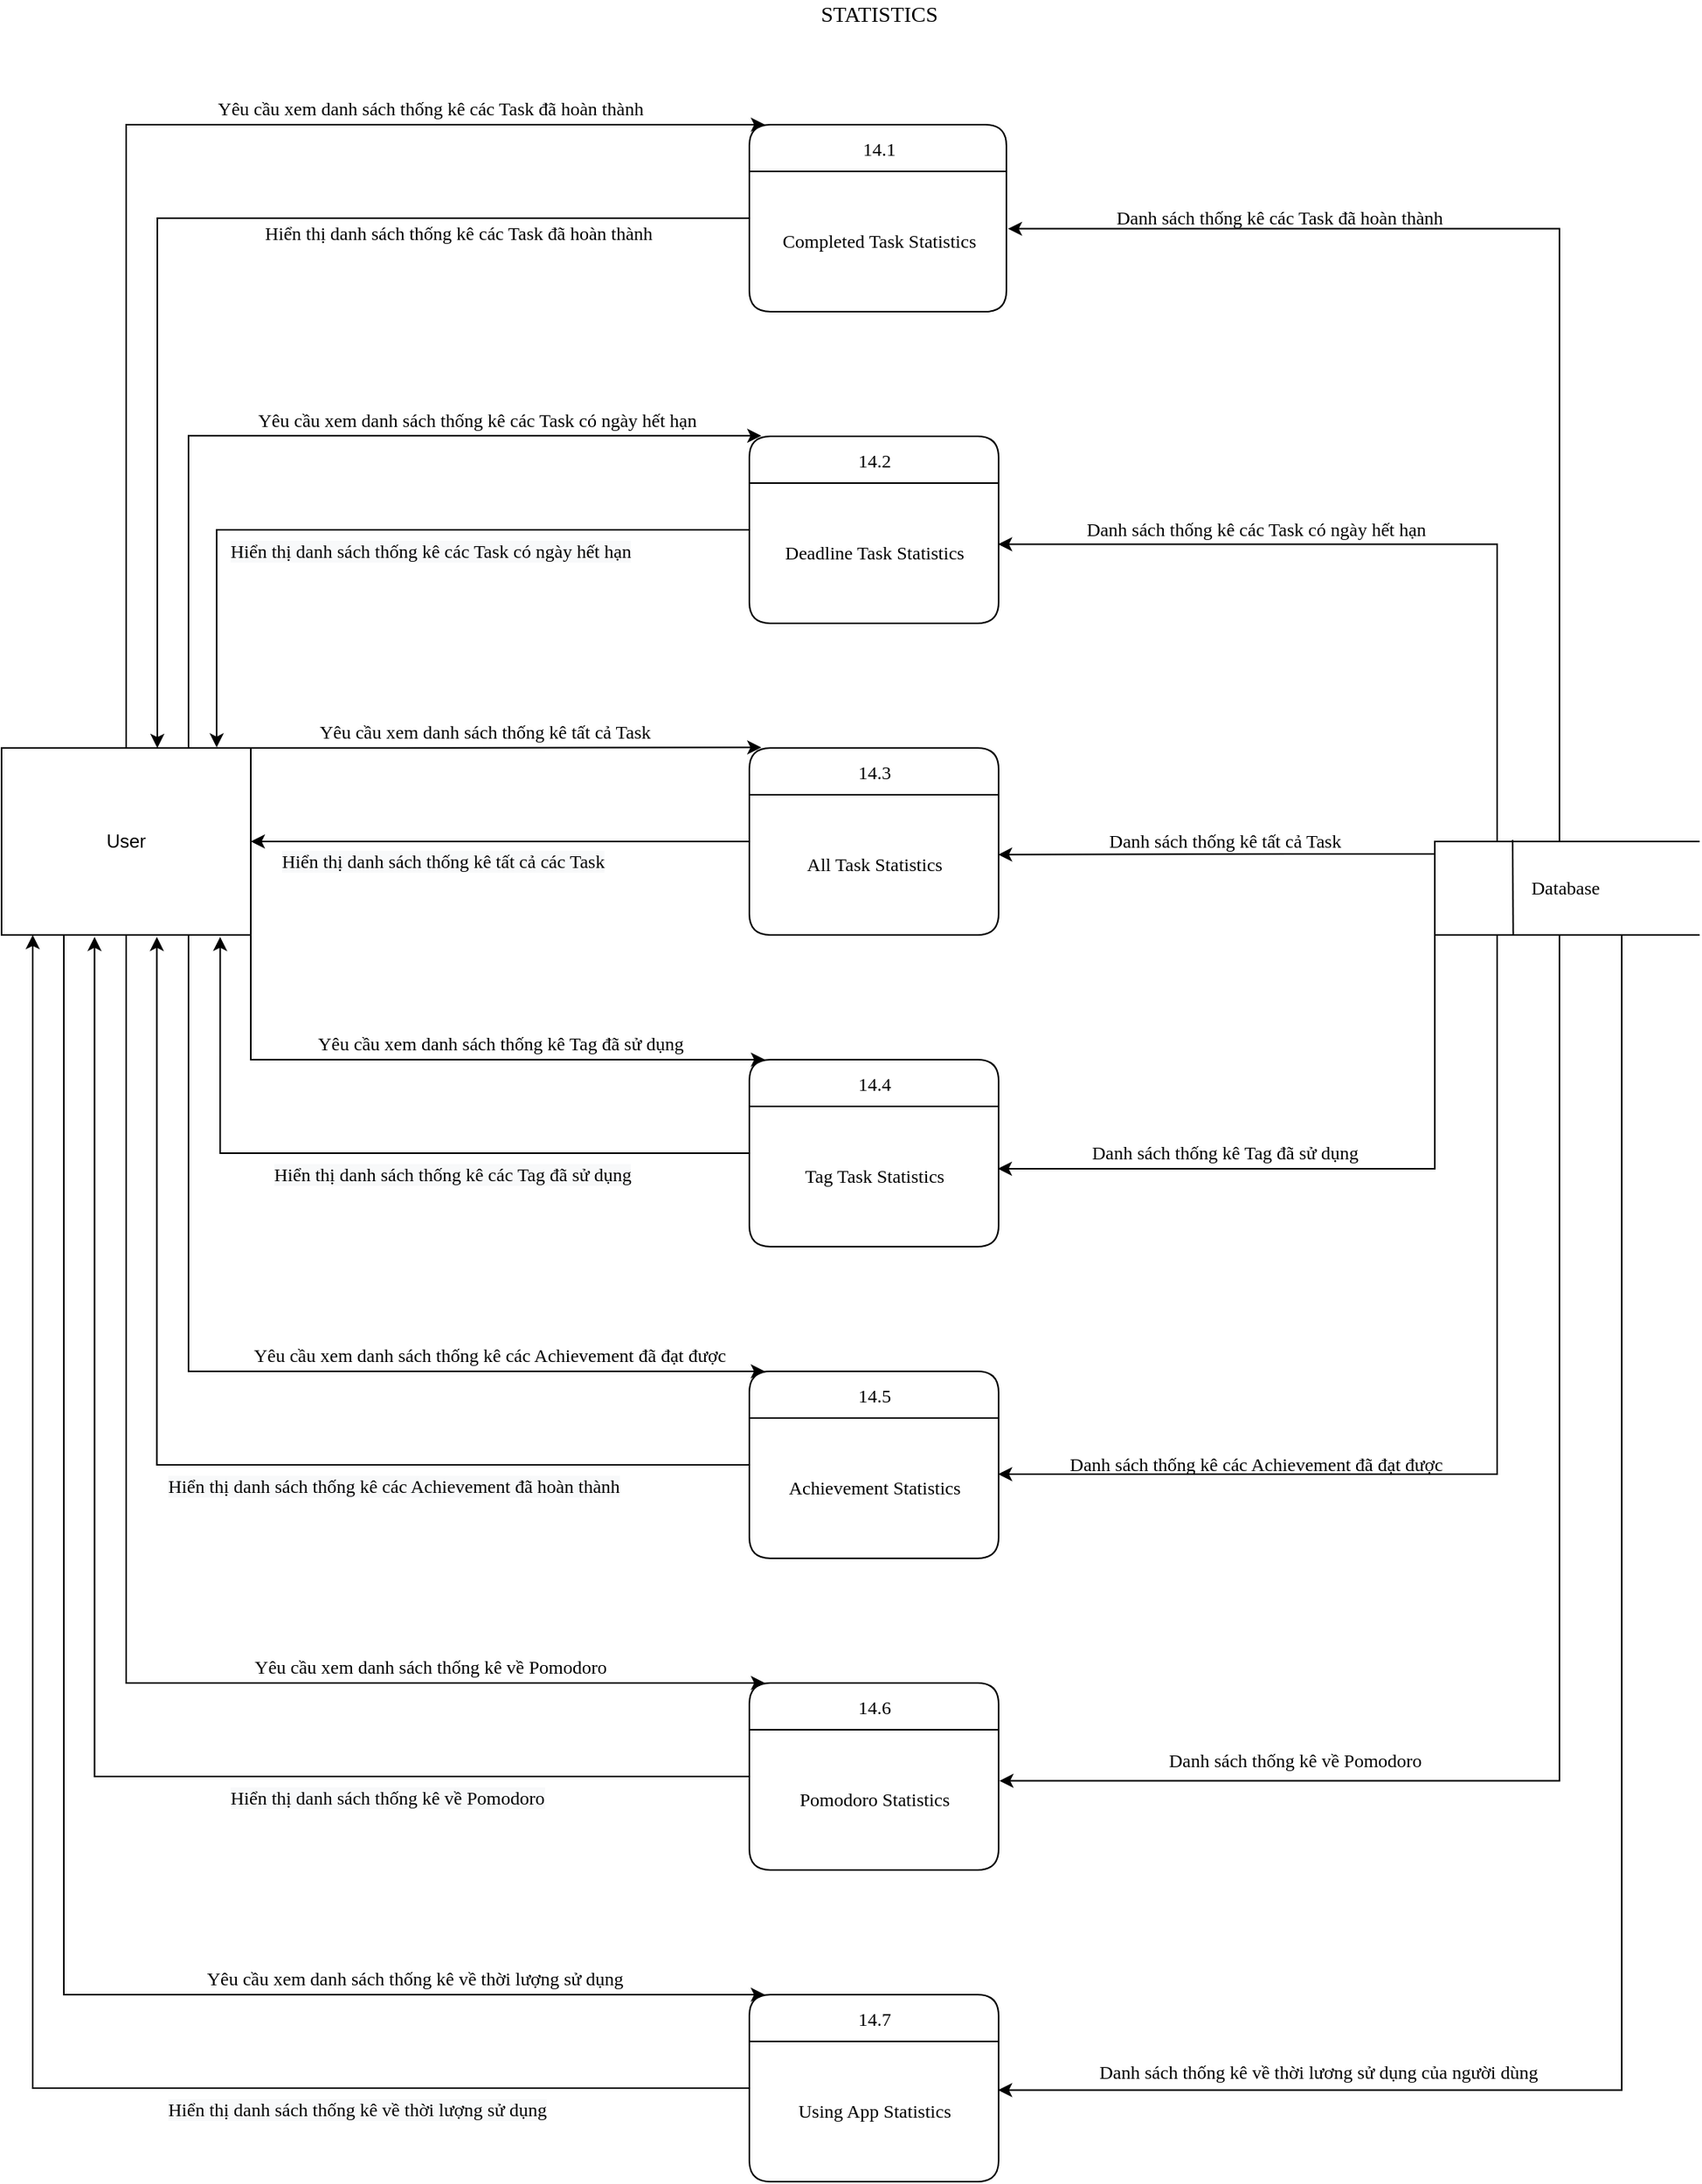 <mxfile version="13.6.5">
    <diagram id="OujcNtgUmdcS_EdKk6ag" name="Page-1">
        <mxGraphModel dx="990" dy="-515" grid="1" gridSize="10" guides="1" tooltips="1" connect="1" arrows="1" fold="1" page="1" pageScale="1" pageWidth="850" pageHeight="1100" background="#FFFFFF" math="0" shadow="0">
            <root>
                <mxCell id="0"/>
                <mxCell id="1" parent="0"/>
                <mxCell id="126" style="edgeStyle=orthogonalEdgeStyle;rounded=0;orthogonalLoop=1;jettySize=auto;html=1;entryX=0.373;entryY=1.01;entryDx=0;entryDy=0;entryPerimeter=0;" parent="1" source="22" target="102" edge="1">
                    <mxGeometry relative="1" as="geometry">
                        <Array as="points">
                            <mxPoint x="140" y="2260"/>
                        </Array>
                    </mxGeometry>
                </mxCell>
                <mxCell id="24" value="&lt;font face=&quot;Verdana&quot; style=&quot;font-size: 12px&quot;&gt;14.7&lt;/font&gt;" style="swimlane;childLayout=stackLayout;horizontal=1;startSize=30;horizontalStack=0;rounded=1;fontSize=14;fontStyle=0;strokeWidth=1;resizeParent=0;resizeLast=1;shadow=0;dashed=0;align=center;html=1;" parent="1" vertex="1">
                    <mxGeometry x="560" y="2400" width="160" height="120" as="geometry">
                        <mxRectangle x="560" y="2400" width="50" height="30" as="alternateBounds"/>
                    </mxGeometry>
                </mxCell>
                <mxCell id="25" value="&lt;font face=&quot;Verdana&quot;&gt;Using App Statistics&lt;/font&gt;" style="text;html=1;align=center;verticalAlign=middle;resizable=0;points=[];autosize=1;" parent="24" vertex="1">
                    <mxGeometry y="30" width="160" height="90" as="geometry"/>
                </mxCell>
                <mxCell id="22" value="&lt;font face=&quot;Verdana&quot; style=&quot;font-size: 12px&quot;&gt;14.6&lt;/font&gt;" style="swimlane;childLayout=stackLayout;horizontal=1;startSize=30;horizontalStack=0;rounded=1;fontSize=14;fontStyle=0;strokeWidth=1;resizeParent=0;resizeLast=1;shadow=0;dashed=0;align=center;html=1;" parent="1" vertex="1">
                    <mxGeometry x="560" y="2200" width="160" height="120" as="geometry">
                        <mxRectangle x="182" y="100" width="50" height="30" as="alternateBounds"/>
                    </mxGeometry>
                </mxCell>
                <mxCell id="23" value="&lt;font face=&quot;Verdana&quot;&gt;Pomodoro Statistics&lt;/font&gt;" style="text;html=1;align=center;verticalAlign=middle;resizable=0;points=[];autosize=1;" parent="22" vertex="1">
                    <mxGeometry y="30" width="160" height="90" as="geometry"/>
                </mxCell>
                <mxCell id="20" value="&lt;font face=&quot;Verdana&quot; style=&quot;font-size: 12px&quot;&gt;14.5&lt;/font&gt;" style="swimlane;childLayout=stackLayout;horizontal=1;startSize=30;horizontalStack=0;rounded=1;fontSize=14;fontStyle=0;strokeWidth=1;resizeParent=0;resizeLast=1;shadow=0;dashed=0;align=center;html=1;" parent="1" vertex="1">
                    <mxGeometry x="560" y="2000" width="160" height="120" as="geometry">
                        <mxRectangle x="182" y="100" width="50" height="30" as="alternateBounds"/>
                    </mxGeometry>
                </mxCell>
                <mxCell id="21" value="&lt;font face=&quot;Verdana&quot;&gt;Achievement Statistics&lt;/font&gt;" style="text;html=1;align=center;verticalAlign=middle;resizable=0;points=[];autosize=1;" parent="20" vertex="1">
                    <mxGeometry y="30" width="160" height="90" as="geometry"/>
                </mxCell>
                <mxCell id="18" value="&lt;font face=&quot;Verdana&quot; style=&quot;font-size: 12px&quot;&gt;14.4&lt;/font&gt;" style="swimlane;childLayout=stackLayout;horizontal=1;startSize=30;horizontalStack=0;rounded=1;fontSize=14;fontStyle=0;strokeWidth=1;resizeParent=0;resizeLast=1;shadow=0;dashed=0;align=center;html=1;" parent="1" vertex="1">
                    <mxGeometry x="560" y="1800" width="160" height="120" as="geometry">
                        <mxRectangle x="182" y="100" width="50" height="30" as="alternateBounds"/>
                    </mxGeometry>
                </mxCell>
                <mxCell id="19" value="&lt;font face=&quot;Verdana&quot; style=&quot;font-size: 12px&quot;&gt;Tag Task Statistics&lt;/font&gt;" style="text;html=1;align=center;verticalAlign=middle;resizable=0;points=[];autosize=1;" parent="18" vertex="1">
                    <mxGeometry y="30" width="160" height="90" as="geometry"/>
                </mxCell>
                <mxCell id="15" value="&lt;font style=&quot;font-size: 12px&quot; face=&quot;Verdana&quot;&gt;14.3&lt;/font&gt;" style="swimlane;childLayout=stackLayout;horizontal=1;startSize=30;horizontalStack=0;rounded=1;fontSize=14;fontStyle=0;strokeWidth=1;resizeParent=0;resizeLast=1;shadow=0;dashed=0;align=center;html=1;" parent="1" vertex="1">
                    <mxGeometry x="560" y="1600" width="160" height="120" as="geometry">
                        <mxRectangle x="182" y="100" width="50" height="30" as="alternateBounds"/>
                    </mxGeometry>
                </mxCell>
                <mxCell id="16" value="&lt;font face=&quot;Verdana&quot;&gt;All Task Statistics&lt;/font&gt;" style="text;html=1;align=center;verticalAlign=middle;resizable=0;points=[];autosize=1;" parent="15" vertex="1">
                    <mxGeometry y="30" width="160" height="90" as="geometry"/>
                </mxCell>
                <mxCell id="112" style="edgeStyle=orthogonalEdgeStyle;rounded=0;orthogonalLoop=1;jettySize=auto;html=1;entryX=0.863;entryY=-0.003;entryDx=0;entryDy=0;entryPerimeter=0;" parent="1" source="12" target="102" edge="1">
                    <mxGeometry relative="1" as="geometry">
                        <Array as="points">
                            <mxPoint x="218" y="1460"/>
                        </Array>
                    </mxGeometry>
                </mxCell>
                <mxCell id="12" value="&lt;font face=&quot;Verdana&quot; style=&quot;font-size: 12px&quot;&gt;14.2&lt;/font&gt;" style="swimlane;childLayout=stackLayout;horizontal=1;startSize=30;horizontalStack=0;rounded=1;fontSize=14;fontStyle=0;strokeWidth=1;resizeParent=0;resizeLast=1;shadow=0;dashed=0;align=center;html=1;" parent="1" vertex="1">
                    <mxGeometry x="560" y="1400" width="160" height="120" as="geometry">
                        <mxRectangle x="182" y="100" width="50" height="30" as="alternateBounds"/>
                    </mxGeometry>
                </mxCell>
                <mxCell id="13" value="&lt;font face=&quot;Verdana&quot;&gt;Deadline Task Statistics&lt;/font&gt;" style="text;html=1;align=center;verticalAlign=middle;resizable=0;points=[];autosize=1;" parent="12" vertex="1">
                    <mxGeometry y="30" width="160" height="90" as="geometry"/>
                </mxCell>
                <mxCell id="6" value="&lt;font face=&quot;Verdana&quot; style=&quot;font-size: 12px&quot;&gt;14.1&lt;/font&gt;" style="swimlane;childLayout=stackLayout;horizontal=1;startSize=30;horizontalStack=0;rounded=1;fontSize=14;fontStyle=0;strokeWidth=1;resizeParent=0;resizeLast=1;shadow=0;dashed=0;align=center;html=1;" parent="1" vertex="1">
                    <mxGeometry x="560" y="1200" width="165" height="120" as="geometry">
                        <mxRectangle x="182" y="100" width="50" height="30" as="alternateBounds"/>
                    </mxGeometry>
                </mxCell>
                <mxCell id="11" value="&lt;font face=&quot;Verdana&quot; style=&quot;font-size: 12px&quot;&gt;Completed Task Statistics&lt;/font&gt;" style="text;html=1;align=center;verticalAlign=middle;resizable=0;points=[];autosize=1;" parent="6" vertex="1">
                    <mxGeometry y="30" width="165" height="90" as="geometry"/>
                </mxCell>
                <mxCell id="8" value="" style="group" parent="1" vertex="1" connectable="0">
                    <mxGeometry x="1000" y="1659" width="170" height="61" as="geometry"/>
                </mxCell>
                <mxCell id="9" value="&lt;font face=&quot;Verdana&quot;&gt;&amp;nbsp; &amp;nbsp; &amp;nbsp; &amp;nbsp; &amp;nbsp; &amp;nbsp; &amp;nbsp; &amp;nbsp; &amp;nbsp; &amp;nbsp; Database&lt;/font&gt;" style="strokeWidth=1;html=1;shape=mxgraph.flowchart.annotation_1;align=left;pointerEvents=1;" parent="8" vertex="1">
                    <mxGeometry y="1" width="170" height="60" as="geometry"/>
                </mxCell>
                <mxCell id="10" value="" style="endArrow=none;html=1;entryX=0.296;entryY=1.006;entryDx=0;entryDy=0;entryPerimeter=0;" parent="8" target="9" edge="1">
                    <mxGeometry x="-0.003" y="-27" width="50" height="50" relative="1" as="geometry">
                        <mxPoint x="49.938" as="sourcePoint"/>
                        <mxPoint x="127.5" y="-129" as="targetPoint"/>
                        <mxPoint as="offset"/>
                    </mxGeometry>
                </mxCell>
                <mxCell id="28" value="&lt;font face=&quot;Verdana&quot;&gt;Yêu cầu xem danh sách thống kê các Task đã hoàn thành&lt;/font&gt;" style="text;html=1;align=center;verticalAlign=middle;resizable=0;points=[];autosize=1;" parent="1" vertex="1">
                    <mxGeometry x="175" y="1180" width="360" height="20" as="geometry"/>
                </mxCell>
                <mxCell id="32" value="&lt;font face=&quot;Verdana&quot;&gt;Danh sách thống kê các Task đã hoàn thành&lt;/font&gt;" style="text;html=1;align=center;verticalAlign=middle;resizable=0;points=[];autosize=1;" parent="1" vertex="1">
                    <mxGeometry x="760" y="1250" width="280" height="20" as="geometry"/>
                </mxCell>
                <mxCell id="37" value="&lt;font face=&quot;Verdana&quot;&gt;Yêu cầu xem danh sách thống kê các Task có ngày hết hạn&lt;/font&gt;" style="text;html=1;align=center;verticalAlign=middle;resizable=0;points=[];autosize=1;" parent="1" vertex="1">
                    <mxGeometry x="200" y="1380" width="370" height="20" as="geometry"/>
                </mxCell>
                <mxCell id="42" value="&lt;font face=&quot;Verdana&quot;&gt;Danh sách thống kê các Task có ngày hết hạn&lt;/font&gt;" style="text;html=1;align=center;verticalAlign=middle;resizable=0;points=[];autosize=1;" parent="1" vertex="1">
                    <mxGeometry x="740" y="1450" width="290" height="20" as="geometry"/>
                </mxCell>
                <mxCell id="45" value="&lt;font face=&quot;Verdana&quot;&gt;Yêu cầu xem danh sách thống kê tất cả Task&lt;/font&gt;" style="text;html=1;align=center;verticalAlign=middle;resizable=0;points=[];autosize=1;" parent="1" vertex="1">
                    <mxGeometry x="245" y="1580" width="290" height="20" as="geometry"/>
                </mxCell>
                <mxCell id="51" value="&lt;font face=&quot;Verdana&quot;&gt;Danh sách thống kê tất cả Task&lt;/font&gt;" style="text;html=1;align=center;verticalAlign=middle;resizable=0;points=[];autosize=1;" parent="1" vertex="1">
                    <mxGeometry x="760" y="1650" width="210" height="20" as="geometry"/>
                </mxCell>
                <mxCell id="55" value="&lt;font face=&quot;Verdana&quot;&gt;Yêu cầu xem danh sách thống kê Tag đã sử dụng&lt;/font&gt;" style="text;html=1;align=center;verticalAlign=middle;resizable=0;points=[];autosize=1;" parent="1" vertex="1">
                    <mxGeometry x="245" y="1780" width="310" height="20" as="geometry"/>
                </mxCell>
                <mxCell id="60" value="&lt;font face=&quot;Verdana&quot;&gt;Danh sách thống kê Tag đã sử dụng&lt;/font&gt;" style="text;html=1;align=center;verticalAlign=middle;resizable=0;points=[];autosize=1;" parent="1" vertex="1">
                    <mxGeometry x="750" y="1850" width="230" height="20" as="geometry"/>
                </mxCell>
                <mxCell id="63" value="&lt;font face=&quot;Verdana&quot;&gt;Yêu cầu xem danh sách thống kê các Achievement đã đạt được&lt;/font&gt;" style="text;html=1;align=center;verticalAlign=middle;resizable=0;points=[];autosize=1;" parent="1" vertex="1">
                    <mxGeometry x="192.5" y="1980" width="400" height="20" as="geometry"/>
                </mxCell>
                <mxCell id="69" value="&lt;font face=&quot;Verdana&quot;&gt;Danh sách thống kê các Achievement đã đạt được&lt;/font&gt;" style="text;html=1;align=center;verticalAlign=middle;resizable=0;points=[];autosize=1;" parent="1" vertex="1">
                    <mxGeometry x="725" y="2050" width="320" height="20" as="geometry"/>
                </mxCell>
                <mxCell id="72" value="&lt;font face=&quot;Verdana&quot;&gt;Yêu cầu xem danh sách thống kê về Pomodoro&lt;/font&gt;" style="text;html=1;align=center;verticalAlign=middle;resizable=0;points=[];autosize=1;" parent="1" vertex="1">
                    <mxGeometry x="205" y="2180" width="300" height="20" as="geometry"/>
                </mxCell>
                <mxCell id="82" value="&lt;font face=&quot;Verdana&quot;&gt;Danh sách thống kê về Pomodoro&lt;/font&gt;" style="text;html=1;align=center;verticalAlign=middle;resizable=0;points=[];autosize=1;" parent="1" vertex="1">
                    <mxGeometry x="800" y="2240" width="220" height="20" as="geometry"/>
                </mxCell>
                <mxCell id="85" value="&lt;font face=&quot;Verdana&quot;&gt;Yêu cầu xem danh sách thống kê về thời lượng sử dụng&lt;/font&gt;" style="text;html=1;align=center;verticalAlign=middle;resizable=0;points=[];autosize=1;" parent="1" vertex="1">
                    <mxGeometry x="170" y="2380" width="350" height="20" as="geometry"/>
                </mxCell>
                <mxCell id="100" value="&lt;font face=&quot;Verdana&quot;&gt;Danh sách thống kê về thời lương sử dụng của người dùng&lt;/font&gt;" style="text;html=1;align=center;verticalAlign=middle;resizable=0;points=[];autosize=1;" parent="1" vertex="1">
                    <mxGeometry x="740" y="2440" width="370" height="20" as="geometry"/>
                </mxCell>
                <mxCell id="101" value="&lt;font face=&quot;Verdana&quot; style=&quot;font-size: 14px&quot;&gt;STATISTICS&lt;/font&gt;" style="text;html=1;align=center;verticalAlign=middle;resizable=0;points=[];autosize=1;" parent="1" vertex="1">
                    <mxGeometry x="592.5" y="1120" width="100" height="20" as="geometry"/>
                </mxCell>
                <mxCell id="106" style="edgeStyle=orthogonalEdgeStyle;rounded=0;orthogonalLoop=1;jettySize=auto;html=1;entryX=0.061;entryY=0;entryDx=0;entryDy=0;entryPerimeter=0;" parent="1" source="102" target="6" edge="1">
                    <mxGeometry relative="1" as="geometry">
                        <Array as="points">
                            <mxPoint x="160" y="1200"/>
                        </Array>
                    </mxGeometry>
                </mxCell>
                <mxCell id="110" style="edgeStyle=orthogonalEdgeStyle;rounded=0;orthogonalLoop=1;jettySize=auto;html=1;entryX=0.048;entryY=-0.003;entryDx=0;entryDy=0;entryPerimeter=0;" parent="1" source="102" target="12" edge="1">
                    <mxGeometry relative="1" as="geometry">
                        <Array as="points">
                            <mxPoint x="200" y="1400"/>
                        </Array>
                    </mxGeometry>
                </mxCell>
                <mxCell id="113" style="edgeStyle=orthogonalEdgeStyle;rounded=0;orthogonalLoop=1;jettySize=auto;html=1;entryX=0.048;entryY=-0.003;entryDx=0;entryDy=0;entryPerimeter=0;" parent="1" source="102" target="15" edge="1">
                    <mxGeometry relative="1" as="geometry">
                        <Array as="points">
                            <mxPoint x="320" y="1600"/>
                            <mxPoint x="320" y="1600"/>
                        </Array>
                    </mxGeometry>
                </mxCell>
                <mxCell id="116" style="edgeStyle=orthogonalEdgeStyle;rounded=0;orthogonalLoop=1;jettySize=auto;html=1;entryX=0.063;entryY=0;entryDx=0;entryDy=0;entryPerimeter=0;" parent="1" source="102" target="18" edge="1">
                    <mxGeometry relative="1" as="geometry">
                        <Array as="points">
                            <mxPoint x="240" y="1800"/>
                        </Array>
                    </mxGeometry>
                </mxCell>
                <mxCell id="119" style="edgeStyle=orthogonalEdgeStyle;rounded=0;orthogonalLoop=1;jettySize=auto;html=1;" parent="1" source="102" edge="1">
                    <mxGeometry relative="1" as="geometry">
                        <mxPoint x="570" y="2000" as="targetPoint"/>
                        <Array as="points">
                            <mxPoint x="200" y="2000"/>
                        </Array>
                    </mxGeometry>
                </mxCell>
                <mxCell id="124" style="edgeStyle=orthogonalEdgeStyle;rounded=0;orthogonalLoop=1;jettySize=auto;html=1;entryX=0.063;entryY=0;entryDx=0;entryDy=0;entryPerimeter=0;" parent="1" source="102" target="22" edge="1">
                    <mxGeometry relative="1" as="geometry">
                        <Array as="points">
                            <mxPoint x="160" y="2200"/>
                        </Array>
                    </mxGeometry>
                </mxCell>
                <mxCell id="129" style="edgeStyle=orthogonalEdgeStyle;rounded=0;orthogonalLoop=1;jettySize=auto;html=1;" parent="1" source="102" edge="1">
                    <mxGeometry relative="1" as="geometry">
                        <mxPoint x="570" y="2400" as="targetPoint"/>
                        <Array as="points">
                            <mxPoint x="120" y="2400"/>
                        </Array>
                    </mxGeometry>
                </mxCell>
                <mxCell id="102" value="User" style="rounded=0;whiteSpace=wrap;html=1;" parent="1" vertex="1">
                    <mxGeometry x="80" y="1600" width="160" height="120" as="geometry"/>
                </mxCell>
                <mxCell id="108" style="edgeStyle=orthogonalEdgeStyle;rounded=0;orthogonalLoop=1;jettySize=auto;html=1;entryX=0.625;entryY=0;entryDx=0;entryDy=0;entryPerimeter=0;" parent="1" target="102" edge="1">
                    <mxGeometry relative="1" as="geometry">
                        <mxPoint x="560" y="1260" as="sourcePoint"/>
                        <Array as="points">
                            <mxPoint x="560" y="1260"/>
                            <mxPoint x="180" y="1260"/>
                        </Array>
                    </mxGeometry>
                </mxCell>
                <mxCell id="109" value="&lt;font face=&quot;Verdana&quot;&gt;Hiển thị danh sách thống kê các Task đã hoàn thành&lt;/font&gt;" style="text;html=1;align=center;verticalAlign=middle;resizable=0;points=[];autosize=1;" parent="1" vertex="1">
                    <mxGeometry x="207.5" y="1260" width="330" height="20" as="geometry"/>
                </mxCell>
                <mxCell id="111" value="&lt;span style=&quot;color: rgb(0 , 0 , 0) ; font-family: &amp;#34;verdana&amp;#34; ; font-size: 12px ; font-style: normal ; font-weight: 400 ; letter-spacing: normal ; text-align: center ; text-indent: 0px ; text-transform: none ; word-spacing: 0px ; background-color: rgb(248 , 249 , 250) ; display: inline ; float: none&quot;&gt;Hiển thị danh sách thống kê các Task có ngày hết hạn&lt;/span&gt;" style="text;whiteSpace=wrap;html=1;" parent="1" vertex="1">
                    <mxGeometry x="225" y="1460" width="330" height="30" as="geometry"/>
                </mxCell>
                <mxCell id="114" style="edgeStyle=orthogonalEdgeStyle;rounded=0;orthogonalLoop=1;jettySize=auto;html=1;" parent="1" target="102" edge="1">
                    <mxGeometry relative="1" as="geometry">
                        <mxPoint x="560" y="1620" as="sourcePoint"/>
                        <Array as="points">
                            <mxPoint x="560" y="1660"/>
                        </Array>
                    </mxGeometry>
                </mxCell>
                <mxCell id="115" value="&lt;span style=&quot;color: rgb(0 , 0 , 0) ; font-family: &amp;#34;verdana&amp;#34; ; font-size: 12px ; font-style: normal ; font-weight: 400 ; letter-spacing: normal ; text-align: center ; text-indent: 0px ; text-transform: none ; word-spacing: 0px ; background-color: rgb(248 , 249 , 250) ; display: inline ; float: none&quot;&gt;Hiển thị danh sách thống kê tất cả các Task&lt;/span&gt;" style="text;whiteSpace=wrap;html=1;" parent="1" vertex="1">
                    <mxGeometry x="257.5" y="1659" width="270" height="30" as="geometry"/>
                </mxCell>
                <mxCell id="117" style="edgeStyle=orthogonalEdgeStyle;rounded=0;orthogonalLoop=1;jettySize=auto;html=1;entryX=0.877;entryY=1.01;entryDx=0;entryDy=0;entryPerimeter=0;" parent="1" target="102" edge="1">
                    <mxGeometry relative="1" as="geometry">
                        <mxPoint x="560" y="1820" as="sourcePoint"/>
                        <Array as="points">
                            <mxPoint x="560" y="1860"/>
                            <mxPoint x="220" y="1860"/>
                        </Array>
                    </mxGeometry>
                </mxCell>
                <mxCell id="118" value="&lt;span style=&quot;color: rgb(0 , 0 , 0) ; font-family: &amp;#34;verdana&amp;#34; ; font-size: 12px ; font-style: normal ; font-weight: 400 ; letter-spacing: normal ; text-align: center ; text-indent: 0px ; text-transform: none ; word-spacing: 0px ; background-color: rgb(248 , 249 , 250) ; display: inline ; float: none&quot;&gt;Hiển thị danh sách thống kê các Tag đã sử dụng&lt;/span&gt;" style="text;whiteSpace=wrap;html=1;" parent="1" vertex="1">
                    <mxGeometry x="252.5" y="1860" width="295" height="30" as="geometry"/>
                </mxCell>
                <mxCell id="120" style="edgeStyle=orthogonalEdgeStyle;rounded=0;orthogonalLoop=1;jettySize=auto;html=1;entryX=0.623;entryY=1.01;entryDx=0;entryDy=0;entryPerimeter=0;" parent="1" target="102" edge="1">
                    <mxGeometry relative="1" as="geometry">
                        <mxPoint x="560" y="2020" as="sourcePoint"/>
                        <Array as="points">
                            <mxPoint x="560" y="2060"/>
                            <mxPoint x="180" y="2060"/>
                        </Array>
                    </mxGeometry>
                </mxCell>
                <mxCell id="122" value="&lt;span style=&quot;color: rgb(0 , 0 , 0) ; font-family: &amp;#34;verdana&amp;#34; ; font-size: 12px ; font-style: normal ; font-weight: 400 ; letter-spacing: normal ; text-align: center ; text-indent: 0px ; text-transform: none ; word-spacing: 0px ; background-color: rgb(248 , 249 , 250) ; display: inline ; float: none&quot;&gt;Hiển thị danh sách thống kê các Achievement đã hoàn thành&lt;/span&gt;" style="text;whiteSpace=wrap;html=1;" parent="1" vertex="1">
                    <mxGeometry x="185" y="2060" width="375" height="30" as="geometry"/>
                </mxCell>
                <mxCell id="127" value="&lt;span style=&quot;color: rgb(0 , 0 , 0) ; font-family: &amp;#34;verdana&amp;#34; ; font-size: 12px ; font-style: normal ; font-weight: 400 ; letter-spacing: normal ; text-align: center ; text-indent: 0px ; text-transform: none ; word-spacing: 0px ; background-color: rgb(248 , 249 , 250) ; display: inline ; float: none&quot;&gt;Hiển thị danh sách thống kê về Pomodoro&lt;/span&gt;" style="text;whiteSpace=wrap;html=1;" parent="1" vertex="1">
                    <mxGeometry x="225" y="2260" width="260" height="30" as="geometry"/>
                </mxCell>
                <mxCell id="130" style="edgeStyle=orthogonalEdgeStyle;rounded=0;orthogonalLoop=1;jettySize=auto;html=1;" parent="1" edge="1">
                    <mxGeometry relative="1" as="geometry">
                        <mxPoint x="560" y="2418" as="sourcePoint"/>
                        <mxPoint x="100" y="1720" as="targetPoint"/>
                        <Array as="points">
                            <mxPoint x="560" y="2460"/>
                            <mxPoint x="100" y="2460"/>
                        </Array>
                    </mxGeometry>
                </mxCell>
                <mxCell id="131" value="&lt;span style=&quot;color: rgb(0 , 0 , 0) ; font-family: &amp;#34;verdana&amp;#34; ; font-size: 12px ; font-style: normal ; font-weight: 400 ; letter-spacing: normal ; text-align: center ; text-indent: 0px ; text-transform: none ; word-spacing: 0px ; background-color: rgb(248 , 249 , 250) ; display: inline ; float: none&quot;&gt;Hiển thị danh sách thống kê về thời lượng sử dụng&lt;/span&gt;" style="text;whiteSpace=wrap;html=1;" parent="1" vertex="1">
                    <mxGeometry x="185" y="2460" width="315" height="30" as="geometry"/>
                </mxCell>
                <mxCell id="141" style="edgeStyle=orthogonalEdgeStyle;rounded=0;orthogonalLoop=1;jettySize=auto;html=1;entryX=1.006;entryY=0.409;entryDx=0;entryDy=0;entryPerimeter=0;" parent="1" source="9" target="11" edge="1">
                    <mxGeometry relative="1" as="geometry">
                        <Array as="points">
                            <mxPoint x="1080" y="1267"/>
                        </Array>
                    </mxGeometry>
                </mxCell>
                <mxCell id="144" style="edgeStyle=orthogonalEdgeStyle;rounded=0;orthogonalLoop=1;jettySize=auto;html=1;entryX=0.998;entryY=0.436;entryDx=0;entryDy=0;entryPerimeter=0;" parent="1" source="9" target="13" edge="1">
                    <mxGeometry relative="1" as="geometry">
                        <Array as="points">
                            <mxPoint x="1040" y="1469"/>
                        </Array>
                    </mxGeometry>
                </mxCell>
                <mxCell id="148" style="edgeStyle=orthogonalEdgeStyle;rounded=0;orthogonalLoop=1;jettySize=auto;html=1;entryX=0.998;entryY=0.427;entryDx=0;entryDy=0;entryPerimeter=0;" parent="1" source="9" target="16" edge="1">
                    <mxGeometry relative="1" as="geometry">
                        <Array as="points">
                            <mxPoint x="910" y="1668"/>
                            <mxPoint x="910" y="1668"/>
                        </Array>
                    </mxGeometry>
                </mxCell>
                <mxCell id="150" style="edgeStyle=orthogonalEdgeStyle;rounded=0;orthogonalLoop=1;jettySize=auto;html=1;entryX=0.997;entryY=0.444;entryDx=0;entryDy=0;entryPerimeter=0;" parent="1" source="9" target="19" edge="1">
                    <mxGeometry relative="1" as="geometry">
                        <Array as="points">
                            <mxPoint x="1000" y="1870"/>
                        </Array>
                    </mxGeometry>
                </mxCell>
                <mxCell id="151" style="edgeStyle=orthogonalEdgeStyle;rounded=0;orthogonalLoop=1;jettySize=auto;html=1;entryX=0.998;entryY=0.4;entryDx=0;entryDy=0;entryPerimeter=0;" parent="1" source="9" target="21" edge="1">
                    <mxGeometry relative="1" as="geometry">
                        <Array as="points">
                            <mxPoint x="1040" y="2066"/>
                        </Array>
                    </mxGeometry>
                </mxCell>
                <mxCell id="153" style="edgeStyle=orthogonalEdgeStyle;rounded=0;orthogonalLoop=1;jettySize=auto;html=1;entryX=1.003;entryY=0.364;entryDx=0;entryDy=0;entryPerimeter=0;" parent="1" source="9" target="23" edge="1">
                    <mxGeometry relative="1" as="geometry">
                        <Array as="points">
                            <mxPoint x="1080" y="2263"/>
                        </Array>
                    </mxGeometry>
                </mxCell>
                <mxCell id="155" style="edgeStyle=orthogonalEdgeStyle;rounded=0;orthogonalLoop=1;jettySize=auto;html=1;entryX=0.998;entryY=0.347;entryDx=0;entryDy=0;entryPerimeter=0;" parent="1" source="9" target="25" edge="1">
                    <mxGeometry relative="1" as="geometry">
                        <Array as="points">
                            <mxPoint x="1120" y="2461"/>
                        </Array>
                    </mxGeometry>
                </mxCell>
            </root>
        </mxGraphModel>
    </diagram>
</mxfile>